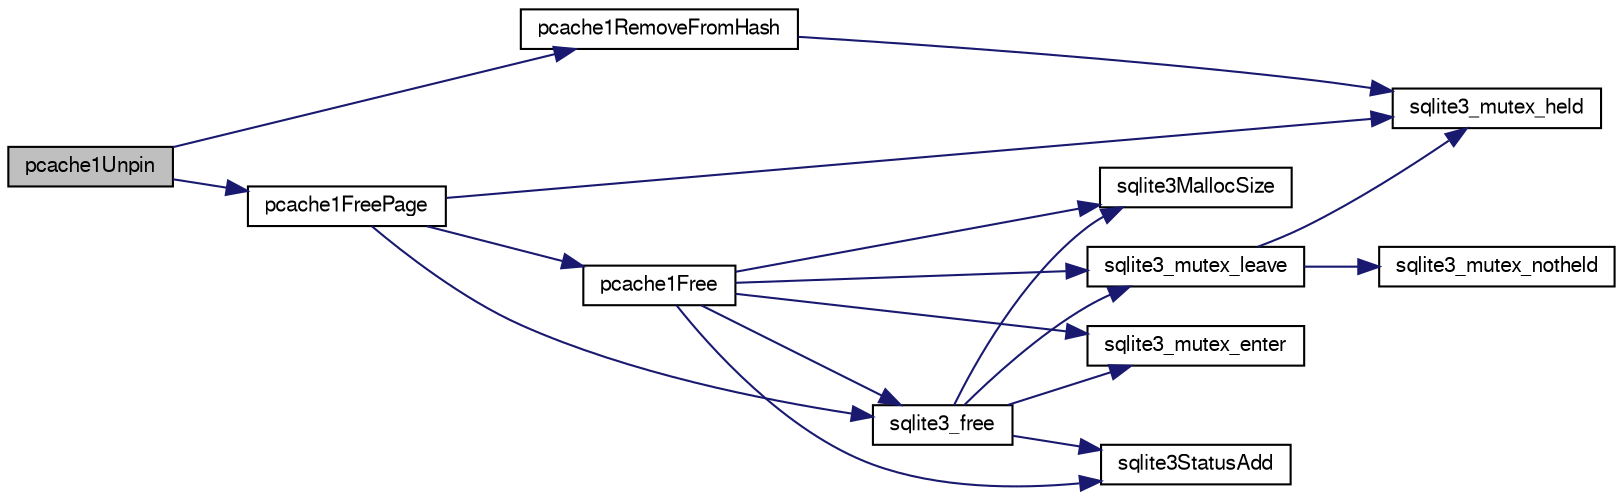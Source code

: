 digraph "pcache1Unpin"
{
  edge [fontname="FreeSans",fontsize="10",labelfontname="FreeSans",labelfontsize="10"];
  node [fontname="FreeSans",fontsize="10",shape=record];
  rankdir="LR";
  Node236561 [label="pcache1Unpin",height=0.2,width=0.4,color="black", fillcolor="grey75", style="filled", fontcolor="black"];
  Node236561 -> Node236562 [color="midnightblue",fontsize="10",style="solid",fontname="FreeSans"];
  Node236562 [label="pcache1RemoveFromHash",height=0.2,width=0.4,color="black", fillcolor="white", style="filled",URL="$sqlite3_8c.html#a1b58eae8a9fe64c0c817a74a2ac7ad41"];
  Node236562 -> Node236563 [color="midnightblue",fontsize="10",style="solid",fontname="FreeSans"];
  Node236563 [label="sqlite3_mutex_held",height=0.2,width=0.4,color="black", fillcolor="white", style="filled",URL="$sqlite3_8c.html#acf77da68932b6bc163c5e68547ecc3e7"];
  Node236561 -> Node236564 [color="midnightblue",fontsize="10",style="solid",fontname="FreeSans"];
  Node236564 [label="pcache1FreePage",height=0.2,width=0.4,color="black", fillcolor="white", style="filled",URL="$sqlite3_8c.html#aa3f573a706805bb81ef72ff65ffcdb79"];
  Node236564 -> Node236563 [color="midnightblue",fontsize="10",style="solid",fontname="FreeSans"];
  Node236564 -> Node236565 [color="midnightblue",fontsize="10",style="solid",fontname="FreeSans"];
  Node236565 [label="pcache1Free",height=0.2,width=0.4,color="black", fillcolor="white", style="filled",URL="$sqlite3_8c.html#a283e764f60afec3ed4995402b6604ceb"];
  Node236565 -> Node236566 [color="midnightblue",fontsize="10",style="solid",fontname="FreeSans"];
  Node236566 [label="sqlite3_mutex_enter",height=0.2,width=0.4,color="black", fillcolor="white", style="filled",URL="$sqlite3_8c.html#a1c12cde690bd89f104de5cbad12a6bf5"];
  Node236565 -> Node236567 [color="midnightblue",fontsize="10",style="solid",fontname="FreeSans"];
  Node236567 [label="sqlite3StatusAdd",height=0.2,width=0.4,color="black", fillcolor="white", style="filled",URL="$sqlite3_8c.html#afa029f93586aeab4cc85360905dae9cd"];
  Node236565 -> Node236568 [color="midnightblue",fontsize="10",style="solid",fontname="FreeSans"];
  Node236568 [label="sqlite3_mutex_leave",height=0.2,width=0.4,color="black", fillcolor="white", style="filled",URL="$sqlite3_8c.html#a5838d235601dbd3c1fa993555c6bcc93"];
  Node236568 -> Node236563 [color="midnightblue",fontsize="10",style="solid",fontname="FreeSans"];
  Node236568 -> Node236569 [color="midnightblue",fontsize="10",style="solid",fontname="FreeSans"];
  Node236569 [label="sqlite3_mutex_notheld",height=0.2,width=0.4,color="black", fillcolor="white", style="filled",URL="$sqlite3_8c.html#a83967c837c1c000d3b5adcfaa688f5dc"];
  Node236565 -> Node236570 [color="midnightblue",fontsize="10",style="solid",fontname="FreeSans"];
  Node236570 [label="sqlite3MallocSize",height=0.2,width=0.4,color="black", fillcolor="white", style="filled",URL="$sqlite3_8c.html#acf5d2a5f35270bafb050bd2def576955"];
  Node236565 -> Node236571 [color="midnightblue",fontsize="10",style="solid",fontname="FreeSans"];
  Node236571 [label="sqlite3_free",height=0.2,width=0.4,color="black", fillcolor="white", style="filled",URL="$sqlite3_8c.html#a6552349e36a8a691af5487999ab09519"];
  Node236571 -> Node236566 [color="midnightblue",fontsize="10",style="solid",fontname="FreeSans"];
  Node236571 -> Node236567 [color="midnightblue",fontsize="10",style="solid",fontname="FreeSans"];
  Node236571 -> Node236570 [color="midnightblue",fontsize="10",style="solid",fontname="FreeSans"];
  Node236571 -> Node236568 [color="midnightblue",fontsize="10",style="solid",fontname="FreeSans"];
  Node236564 -> Node236571 [color="midnightblue",fontsize="10",style="solid",fontname="FreeSans"];
}
